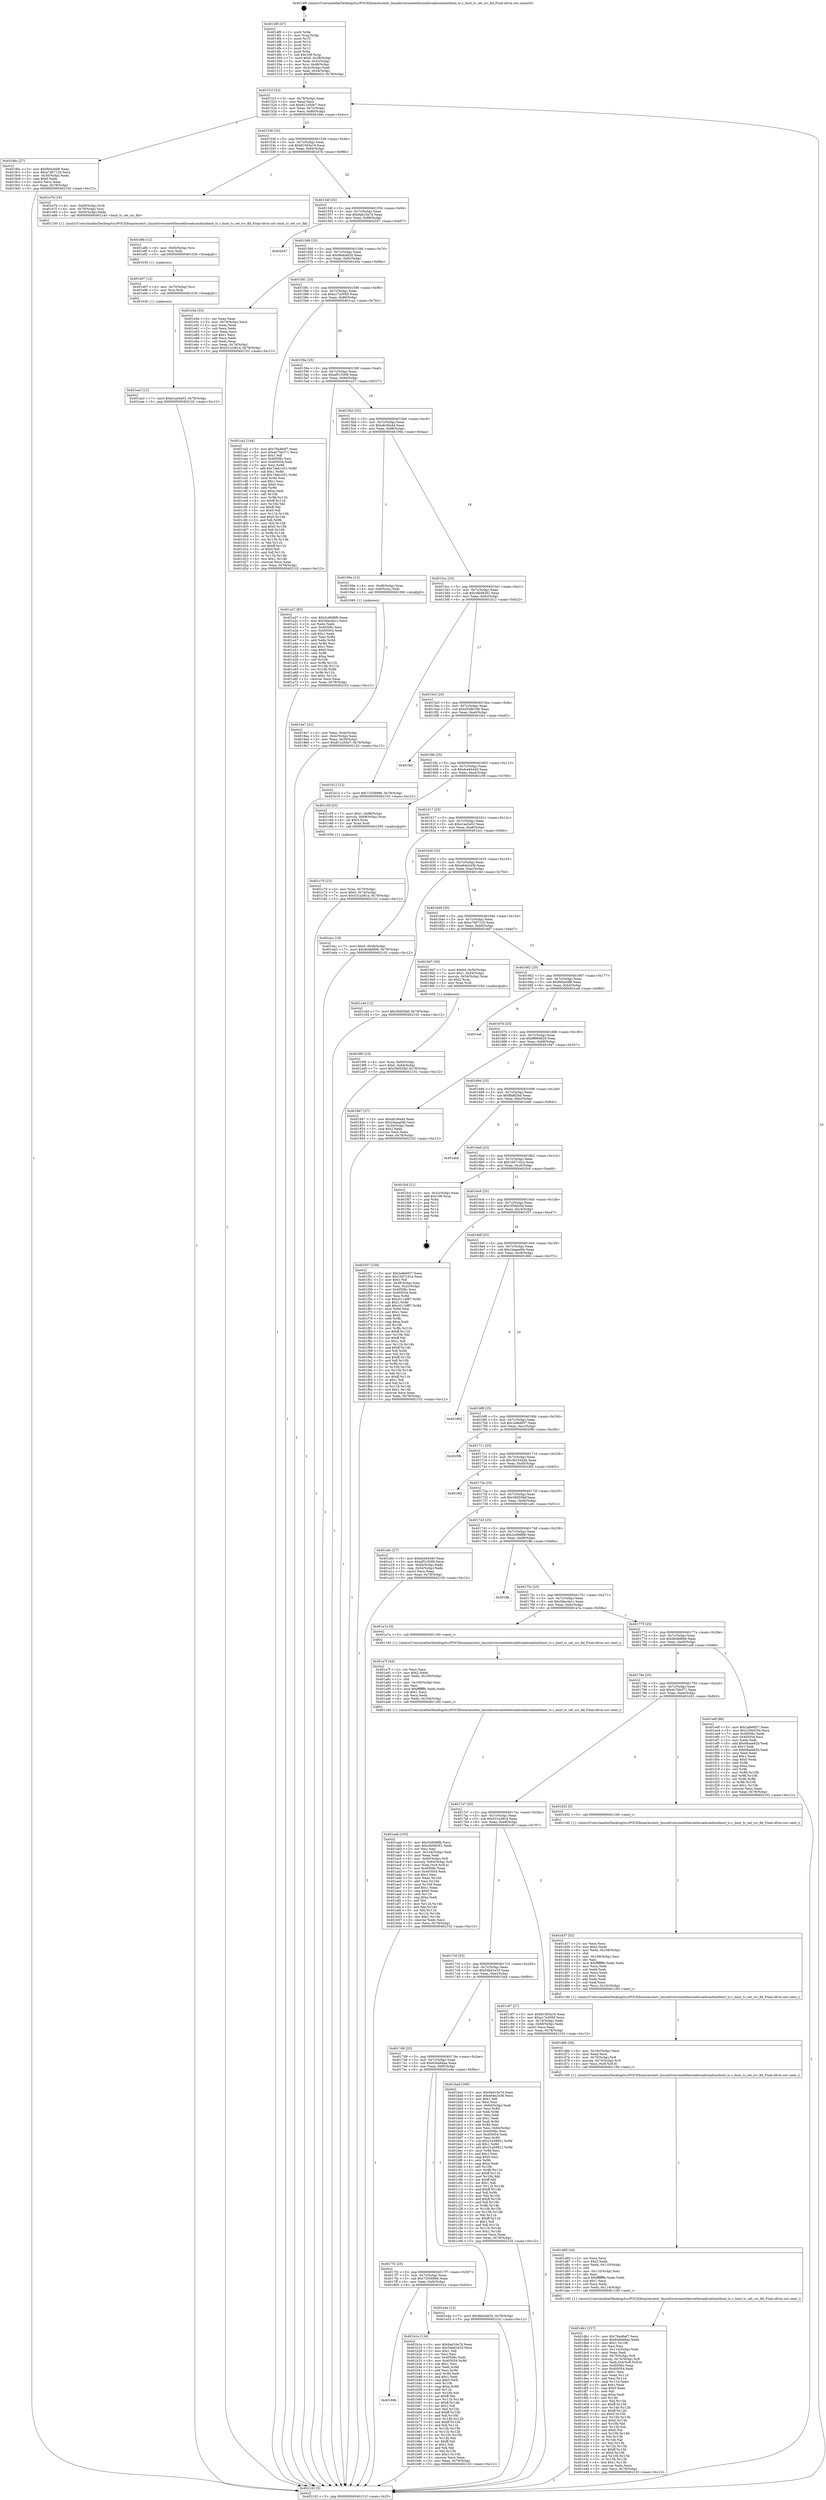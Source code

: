 digraph "0x4014f0" {
  label = "0x4014f0 (/mnt/c/Users/mathe/Desktop/tcc/POCII/binaries/extr_linuxdriversnetethernetbroadcombnxtbnxt_tc.c_bnxt_tc_set_src_fid_Final-ollvm.out::main(0))"
  labelloc = "t"
  node[shape=record]

  Entry [label="",width=0.3,height=0.3,shape=circle,fillcolor=black,style=filled]
  "0x40151f" [label="{
     0x40151f [23]\l
     | [instrs]\l
     &nbsp;&nbsp;0x40151f \<+3\>: mov -0x78(%rbp),%eax\l
     &nbsp;&nbsp;0x401522 \<+2\>: mov %eax,%ecx\l
     &nbsp;&nbsp;0x401524 \<+6\>: sub $0x811e50e7,%ecx\l
     &nbsp;&nbsp;0x40152a \<+3\>: mov %eax,-0x7c(%rbp)\l
     &nbsp;&nbsp;0x40152d \<+3\>: mov %ecx,-0x80(%rbp)\l
     &nbsp;&nbsp;0x401530 \<+6\>: je 00000000004019bc \<main+0x4cc\>\l
  }"]
  "0x4019bc" [label="{
     0x4019bc [27]\l
     | [instrs]\l
     &nbsp;&nbsp;0x4019bc \<+5\>: mov $0xf00a44f8,%eax\l
     &nbsp;&nbsp;0x4019c1 \<+5\>: mov $0xe7d67120,%ecx\l
     &nbsp;&nbsp;0x4019c6 \<+3\>: mov -0x30(%rbp),%edx\l
     &nbsp;&nbsp;0x4019c9 \<+3\>: cmp $0x0,%edx\l
     &nbsp;&nbsp;0x4019cc \<+3\>: cmove %ecx,%eax\l
     &nbsp;&nbsp;0x4019cf \<+3\>: mov %eax,-0x78(%rbp)\l
     &nbsp;&nbsp;0x4019d2 \<+5\>: jmp 0000000000402102 \<main+0xc12\>\l
  }"]
  "0x401536" [label="{
     0x401536 [25]\l
     | [instrs]\l
     &nbsp;&nbsp;0x401536 \<+5\>: jmp 000000000040153b \<main+0x4b\>\l
     &nbsp;&nbsp;0x40153b \<+3\>: mov -0x7c(%rbp),%eax\l
     &nbsp;&nbsp;0x40153e \<+5\>: sub $0x81565a18,%eax\l
     &nbsp;&nbsp;0x401543 \<+6\>: mov %eax,-0x84(%rbp)\l
     &nbsp;&nbsp;0x401549 \<+6\>: je 0000000000401e7b \<main+0x98b\>\l
  }"]
  Exit [label="",width=0.3,height=0.3,shape=circle,fillcolor=black,style=filled,peripheries=2]
  "0x401e7b" [label="{
     0x401e7b [16]\l
     | [instrs]\l
     &nbsp;&nbsp;0x401e7b \<+4\>: mov -0x60(%rbp),%rdi\l
     &nbsp;&nbsp;0x401e7f \<+4\>: mov -0x70(%rbp),%rsi\l
     &nbsp;&nbsp;0x401e83 \<+3\>: mov -0x50(%rbp),%edx\l
     &nbsp;&nbsp;0x401e86 \<+5\>: call 0000000000401240 \<bnxt_tc_set_src_fid\>\l
     | [calls]\l
     &nbsp;&nbsp;0x401240 \{1\} (/mnt/c/Users/mathe/Desktop/tcc/POCII/binaries/extr_linuxdriversnetethernetbroadcombnxtbnxt_tc.c_bnxt_tc_set_src_fid_Final-ollvm.out::bnxt_tc_set_src_fid)\l
  }"]
  "0x40154f" [label="{
     0x40154f [25]\l
     | [instrs]\l
     &nbsp;&nbsp;0x40154f \<+5\>: jmp 0000000000401554 \<main+0x64\>\l
     &nbsp;&nbsp;0x401554 \<+3\>: mov -0x7c(%rbp),%eax\l
     &nbsp;&nbsp;0x401557 \<+5\>: sub $0x9ad10a7d,%eax\l
     &nbsp;&nbsp;0x40155c \<+6\>: mov %eax,-0x88(%rbp)\l
     &nbsp;&nbsp;0x401562 \<+6\>: je 0000000000402047 \<main+0xb57\>\l
  }"]
  "0x401ea3" [label="{
     0x401ea3 [12]\l
     | [instrs]\l
     &nbsp;&nbsp;0x401ea3 \<+7\>: movl $0xe1ae5a53,-0x78(%rbp)\l
     &nbsp;&nbsp;0x401eaa \<+5\>: jmp 0000000000402102 \<main+0xc12\>\l
  }"]
  "0x402047" [label="{
     0x402047\l
  }", style=dashed]
  "0x401568" [label="{
     0x401568 [25]\l
     | [instrs]\l
     &nbsp;&nbsp;0x401568 \<+5\>: jmp 000000000040156d \<main+0x7d\>\l
     &nbsp;&nbsp;0x40156d \<+3\>: mov -0x7c(%rbp),%eax\l
     &nbsp;&nbsp;0x401570 \<+5\>: sub $0x9bdcb620,%eax\l
     &nbsp;&nbsp;0x401575 \<+6\>: mov %eax,-0x8c(%rbp)\l
     &nbsp;&nbsp;0x40157b \<+6\>: je 0000000000401e5a \<main+0x96a\>\l
  }"]
  "0x401e97" [label="{
     0x401e97 [12]\l
     | [instrs]\l
     &nbsp;&nbsp;0x401e97 \<+4\>: mov -0x70(%rbp),%rsi\l
     &nbsp;&nbsp;0x401e9b \<+3\>: mov %rsi,%rdi\l
     &nbsp;&nbsp;0x401e9e \<+5\>: call 0000000000401030 \<free@plt\>\l
     | [calls]\l
     &nbsp;&nbsp;0x401030 \{1\} (unknown)\l
  }"]
  "0x401e5a" [label="{
     0x401e5a [33]\l
     | [instrs]\l
     &nbsp;&nbsp;0x401e5a \<+2\>: xor %eax,%eax\l
     &nbsp;&nbsp;0x401e5c \<+3\>: mov -0x74(%rbp),%ecx\l
     &nbsp;&nbsp;0x401e5f \<+2\>: mov %eax,%edx\l
     &nbsp;&nbsp;0x401e61 \<+2\>: sub %ecx,%edx\l
     &nbsp;&nbsp;0x401e63 \<+2\>: mov %eax,%ecx\l
     &nbsp;&nbsp;0x401e65 \<+3\>: sub $0x1,%ecx\l
     &nbsp;&nbsp;0x401e68 \<+2\>: add %ecx,%edx\l
     &nbsp;&nbsp;0x401e6a \<+2\>: sub %edx,%eax\l
     &nbsp;&nbsp;0x401e6c \<+3\>: mov %eax,-0x74(%rbp)\l
     &nbsp;&nbsp;0x401e6f \<+7\>: movl $0x531a381d,-0x78(%rbp)\l
     &nbsp;&nbsp;0x401e76 \<+5\>: jmp 0000000000402102 \<main+0xc12\>\l
  }"]
  "0x401581" [label="{
     0x401581 [25]\l
     | [instrs]\l
     &nbsp;&nbsp;0x401581 \<+5\>: jmp 0000000000401586 \<main+0x96\>\l
     &nbsp;&nbsp;0x401586 \<+3\>: mov -0x7c(%rbp),%eax\l
     &nbsp;&nbsp;0x401589 \<+5\>: sub $0xa17a3059,%eax\l
     &nbsp;&nbsp;0x40158e \<+6\>: mov %eax,-0x90(%rbp)\l
     &nbsp;&nbsp;0x401594 \<+6\>: je 0000000000401ca2 \<main+0x7b2\>\l
  }"]
  "0x401e8b" [label="{
     0x401e8b [12]\l
     | [instrs]\l
     &nbsp;&nbsp;0x401e8b \<+4\>: mov -0x60(%rbp),%rsi\l
     &nbsp;&nbsp;0x401e8f \<+3\>: mov %rsi,%rdi\l
     &nbsp;&nbsp;0x401e92 \<+5\>: call 0000000000401030 \<free@plt\>\l
     | [calls]\l
     &nbsp;&nbsp;0x401030 \{1\} (unknown)\l
  }"]
  "0x401ca2" [label="{
     0x401ca2 [144]\l
     | [instrs]\l
     &nbsp;&nbsp;0x401ca2 \<+5\>: mov $0x76a46ef7,%eax\l
     &nbsp;&nbsp;0x401ca7 \<+5\>: mov $0x4c7bb371,%ecx\l
     &nbsp;&nbsp;0x401cac \<+2\>: mov $0x1,%dl\l
     &nbsp;&nbsp;0x401cae \<+7\>: mov 0x40506c,%esi\l
     &nbsp;&nbsp;0x401cb5 \<+7\>: mov 0x405054,%edi\l
     &nbsp;&nbsp;0x401cbc \<+3\>: mov %esi,%r8d\l
     &nbsp;&nbsp;0x401cbf \<+7\>: add $0x7deb1e51,%r8d\l
     &nbsp;&nbsp;0x401cc6 \<+4\>: sub $0x1,%r8d\l
     &nbsp;&nbsp;0x401cca \<+7\>: sub $0x7deb1e51,%r8d\l
     &nbsp;&nbsp;0x401cd1 \<+4\>: imul %r8d,%esi\l
     &nbsp;&nbsp;0x401cd5 \<+3\>: and $0x1,%esi\l
     &nbsp;&nbsp;0x401cd8 \<+3\>: cmp $0x0,%esi\l
     &nbsp;&nbsp;0x401cdb \<+4\>: sete %r9b\l
     &nbsp;&nbsp;0x401cdf \<+3\>: cmp $0xa,%edi\l
     &nbsp;&nbsp;0x401ce2 \<+4\>: setl %r10b\l
     &nbsp;&nbsp;0x401ce6 \<+3\>: mov %r9b,%r11b\l
     &nbsp;&nbsp;0x401ce9 \<+4\>: xor $0xff,%r11b\l
     &nbsp;&nbsp;0x401ced \<+3\>: mov %r10b,%bl\l
     &nbsp;&nbsp;0x401cf0 \<+3\>: xor $0xff,%bl\l
     &nbsp;&nbsp;0x401cf3 \<+3\>: xor $0x0,%dl\l
     &nbsp;&nbsp;0x401cf6 \<+3\>: mov %r11b,%r14b\l
     &nbsp;&nbsp;0x401cf9 \<+4\>: and $0x0,%r14b\l
     &nbsp;&nbsp;0x401cfd \<+3\>: and %dl,%r9b\l
     &nbsp;&nbsp;0x401d00 \<+3\>: mov %bl,%r15b\l
     &nbsp;&nbsp;0x401d03 \<+4\>: and $0x0,%r15b\l
     &nbsp;&nbsp;0x401d07 \<+3\>: and %dl,%r10b\l
     &nbsp;&nbsp;0x401d0a \<+3\>: or %r9b,%r14b\l
     &nbsp;&nbsp;0x401d0d \<+3\>: or %r10b,%r15b\l
     &nbsp;&nbsp;0x401d10 \<+3\>: xor %r15b,%r14b\l
     &nbsp;&nbsp;0x401d13 \<+3\>: or %bl,%r11b\l
     &nbsp;&nbsp;0x401d16 \<+4\>: xor $0xff,%r11b\l
     &nbsp;&nbsp;0x401d1a \<+3\>: or $0x0,%dl\l
     &nbsp;&nbsp;0x401d1d \<+3\>: and %dl,%r11b\l
     &nbsp;&nbsp;0x401d20 \<+3\>: or %r11b,%r14b\l
     &nbsp;&nbsp;0x401d23 \<+4\>: test $0x1,%r14b\l
     &nbsp;&nbsp;0x401d27 \<+3\>: cmovne %ecx,%eax\l
     &nbsp;&nbsp;0x401d2a \<+3\>: mov %eax,-0x78(%rbp)\l
     &nbsp;&nbsp;0x401d2d \<+5\>: jmp 0000000000402102 \<main+0xc12\>\l
  }"]
  "0x40159a" [label="{
     0x40159a [25]\l
     | [instrs]\l
     &nbsp;&nbsp;0x40159a \<+5\>: jmp 000000000040159f \<main+0xaf\>\l
     &nbsp;&nbsp;0x40159f \<+3\>: mov -0x7c(%rbp),%eax\l
     &nbsp;&nbsp;0x4015a2 \<+5\>: sub $0xaf515009,%eax\l
     &nbsp;&nbsp;0x4015a7 \<+6\>: mov %eax,-0x94(%rbp)\l
     &nbsp;&nbsp;0x4015ad \<+6\>: je 0000000000401a27 \<main+0x537\>\l
  }"]
  "0x401db1" [label="{
     0x401db1 [157]\l
     | [instrs]\l
     &nbsp;&nbsp;0x401db1 \<+5\>: mov $0x76a46ef7,%ecx\l
     &nbsp;&nbsp;0x401db6 \<+5\>: mov $0x63ebb6aa,%edx\l
     &nbsp;&nbsp;0x401dbb \<+3\>: mov $0x1,%r10b\l
     &nbsp;&nbsp;0x401dbe \<+2\>: xor %esi,%esi\l
     &nbsp;&nbsp;0x401dc0 \<+6\>: mov -0x114(%rbp),%edi\l
     &nbsp;&nbsp;0x401dc6 \<+3\>: imul %eax,%edi\l
     &nbsp;&nbsp;0x401dc9 \<+4\>: mov -0x70(%rbp),%r8\l
     &nbsp;&nbsp;0x401dcd \<+4\>: movslq -0x74(%rbp),%r9\l
     &nbsp;&nbsp;0x401dd1 \<+5\>: mov %edi,0x4(%r8,%r9,8)\l
     &nbsp;&nbsp;0x401dd6 \<+7\>: mov 0x40506c,%eax\l
     &nbsp;&nbsp;0x401ddd \<+7\>: mov 0x405054,%edi\l
     &nbsp;&nbsp;0x401de4 \<+3\>: sub $0x1,%esi\l
     &nbsp;&nbsp;0x401de7 \<+3\>: mov %eax,%r11d\l
     &nbsp;&nbsp;0x401dea \<+3\>: add %esi,%r11d\l
     &nbsp;&nbsp;0x401ded \<+4\>: imul %r11d,%eax\l
     &nbsp;&nbsp;0x401df1 \<+3\>: and $0x1,%eax\l
     &nbsp;&nbsp;0x401df4 \<+3\>: cmp $0x0,%eax\l
     &nbsp;&nbsp;0x401df7 \<+3\>: sete %bl\l
     &nbsp;&nbsp;0x401dfa \<+3\>: cmp $0xa,%edi\l
     &nbsp;&nbsp;0x401dfd \<+4\>: setl %r14b\l
     &nbsp;&nbsp;0x401e01 \<+3\>: mov %bl,%r15b\l
     &nbsp;&nbsp;0x401e04 \<+4\>: xor $0xff,%r15b\l
     &nbsp;&nbsp;0x401e08 \<+3\>: mov %r14b,%r12b\l
     &nbsp;&nbsp;0x401e0b \<+4\>: xor $0xff,%r12b\l
     &nbsp;&nbsp;0x401e0f \<+4\>: xor $0x0,%r10b\l
     &nbsp;&nbsp;0x401e13 \<+3\>: mov %r15b,%r13b\l
     &nbsp;&nbsp;0x401e16 \<+4\>: and $0x0,%r13b\l
     &nbsp;&nbsp;0x401e1a \<+3\>: and %r10b,%bl\l
     &nbsp;&nbsp;0x401e1d \<+3\>: mov %r12b,%al\l
     &nbsp;&nbsp;0x401e20 \<+2\>: and $0x0,%al\l
     &nbsp;&nbsp;0x401e22 \<+3\>: and %r10b,%r14b\l
     &nbsp;&nbsp;0x401e25 \<+3\>: or %bl,%r13b\l
     &nbsp;&nbsp;0x401e28 \<+3\>: or %r14b,%al\l
     &nbsp;&nbsp;0x401e2b \<+3\>: xor %al,%r13b\l
     &nbsp;&nbsp;0x401e2e \<+3\>: or %r12b,%r15b\l
     &nbsp;&nbsp;0x401e31 \<+4\>: xor $0xff,%r15b\l
     &nbsp;&nbsp;0x401e35 \<+4\>: or $0x0,%r10b\l
     &nbsp;&nbsp;0x401e39 \<+3\>: and %r10b,%r15b\l
     &nbsp;&nbsp;0x401e3c \<+3\>: or %r15b,%r13b\l
     &nbsp;&nbsp;0x401e3f \<+4\>: test $0x1,%r13b\l
     &nbsp;&nbsp;0x401e43 \<+3\>: cmovne %edx,%ecx\l
     &nbsp;&nbsp;0x401e46 \<+3\>: mov %ecx,-0x78(%rbp)\l
     &nbsp;&nbsp;0x401e49 \<+5\>: jmp 0000000000402102 \<main+0xc12\>\l
  }"]
  "0x401a27" [label="{
     0x401a27 [83]\l
     | [instrs]\l
     &nbsp;&nbsp;0x401a27 \<+5\>: mov $0x3cd9d8fb,%eax\l
     &nbsp;&nbsp;0x401a2c \<+5\>: mov $0x3dac4a1c,%ecx\l
     &nbsp;&nbsp;0x401a31 \<+2\>: xor %edx,%edx\l
     &nbsp;&nbsp;0x401a33 \<+7\>: mov 0x40506c,%esi\l
     &nbsp;&nbsp;0x401a3a \<+7\>: mov 0x405054,%edi\l
     &nbsp;&nbsp;0x401a41 \<+3\>: sub $0x1,%edx\l
     &nbsp;&nbsp;0x401a44 \<+3\>: mov %esi,%r8d\l
     &nbsp;&nbsp;0x401a47 \<+3\>: add %edx,%r8d\l
     &nbsp;&nbsp;0x401a4a \<+4\>: imul %r8d,%esi\l
     &nbsp;&nbsp;0x401a4e \<+3\>: and $0x1,%esi\l
     &nbsp;&nbsp;0x401a51 \<+3\>: cmp $0x0,%esi\l
     &nbsp;&nbsp;0x401a54 \<+4\>: sete %r9b\l
     &nbsp;&nbsp;0x401a58 \<+3\>: cmp $0xa,%edi\l
     &nbsp;&nbsp;0x401a5b \<+4\>: setl %r10b\l
     &nbsp;&nbsp;0x401a5f \<+3\>: mov %r9b,%r11b\l
     &nbsp;&nbsp;0x401a62 \<+3\>: and %r10b,%r11b\l
     &nbsp;&nbsp;0x401a65 \<+3\>: xor %r10b,%r9b\l
     &nbsp;&nbsp;0x401a68 \<+3\>: or %r9b,%r11b\l
     &nbsp;&nbsp;0x401a6b \<+4\>: test $0x1,%r11b\l
     &nbsp;&nbsp;0x401a6f \<+3\>: cmovne %ecx,%eax\l
     &nbsp;&nbsp;0x401a72 \<+3\>: mov %eax,-0x78(%rbp)\l
     &nbsp;&nbsp;0x401a75 \<+5\>: jmp 0000000000402102 \<main+0xc12\>\l
  }"]
  "0x4015b3" [label="{
     0x4015b3 [25]\l
     | [instrs]\l
     &nbsp;&nbsp;0x4015b3 \<+5\>: jmp 00000000004015b8 \<main+0xc8\>\l
     &nbsp;&nbsp;0x4015b8 \<+3\>: mov -0x7c(%rbp),%eax\l
     &nbsp;&nbsp;0x4015bb \<+5\>: sub $0xafc36a4d,%eax\l
     &nbsp;&nbsp;0x4015c0 \<+6\>: mov %eax,-0x98(%rbp)\l
     &nbsp;&nbsp;0x4015c6 \<+6\>: je 000000000040199a \<main+0x4aa\>\l
  }"]
  "0x401d85" [label="{
     0x401d85 [44]\l
     | [instrs]\l
     &nbsp;&nbsp;0x401d85 \<+2\>: xor %ecx,%ecx\l
     &nbsp;&nbsp;0x401d87 \<+5\>: mov $0x2,%edx\l
     &nbsp;&nbsp;0x401d8c \<+6\>: mov %edx,-0x110(%rbp)\l
     &nbsp;&nbsp;0x401d92 \<+1\>: cltd\l
     &nbsp;&nbsp;0x401d93 \<+6\>: mov -0x110(%rbp),%esi\l
     &nbsp;&nbsp;0x401d99 \<+2\>: idiv %esi\l
     &nbsp;&nbsp;0x401d9b \<+6\>: imul $0xfffffffe,%edx,%edx\l
     &nbsp;&nbsp;0x401da1 \<+3\>: sub $0x1,%ecx\l
     &nbsp;&nbsp;0x401da4 \<+2\>: sub %ecx,%edx\l
     &nbsp;&nbsp;0x401da6 \<+6\>: mov %edx,-0x114(%rbp)\l
     &nbsp;&nbsp;0x401dac \<+5\>: call 0000000000401160 \<next_i\>\l
     | [calls]\l
     &nbsp;&nbsp;0x401160 \{1\} (/mnt/c/Users/mathe/Desktop/tcc/POCII/binaries/extr_linuxdriversnetethernetbroadcombnxtbnxt_tc.c_bnxt_tc_set_src_fid_Final-ollvm.out::next_i)\l
  }"]
  "0x40199a" [label="{
     0x40199a [13]\l
     | [instrs]\l
     &nbsp;&nbsp;0x40199a \<+4\>: mov -0x48(%rbp),%rax\l
     &nbsp;&nbsp;0x40199e \<+4\>: mov 0x8(%rax),%rdi\l
     &nbsp;&nbsp;0x4019a2 \<+5\>: call 0000000000401060 \<atoi@plt\>\l
     | [calls]\l
     &nbsp;&nbsp;0x401060 \{1\} (unknown)\l
  }"]
  "0x4015cc" [label="{
     0x4015cc [25]\l
     | [instrs]\l
     &nbsp;&nbsp;0x4015cc \<+5\>: jmp 00000000004015d1 \<main+0xe1\>\l
     &nbsp;&nbsp;0x4015d1 \<+3\>: mov -0x7c(%rbp),%eax\l
     &nbsp;&nbsp;0x4015d4 \<+5\>: sub $0xc8d48261,%eax\l
     &nbsp;&nbsp;0x4015d9 \<+6\>: mov %eax,-0x9c(%rbp)\l
     &nbsp;&nbsp;0x4015df \<+6\>: je 0000000000401b12 \<main+0x622\>\l
  }"]
  "0x401d6b" [label="{
     0x401d6b [26]\l
     | [instrs]\l
     &nbsp;&nbsp;0x401d6b \<+6\>: mov -0x10c(%rbp),%ecx\l
     &nbsp;&nbsp;0x401d71 \<+3\>: imul %eax,%ecx\l
     &nbsp;&nbsp;0x401d74 \<+4\>: mov -0x70(%rbp),%r8\l
     &nbsp;&nbsp;0x401d78 \<+4\>: movslq -0x74(%rbp),%r9\l
     &nbsp;&nbsp;0x401d7c \<+4\>: mov %ecx,(%r8,%r9,8)\l
     &nbsp;&nbsp;0x401d80 \<+5\>: call 0000000000401160 \<next_i\>\l
     | [calls]\l
     &nbsp;&nbsp;0x401160 \{1\} (/mnt/c/Users/mathe/Desktop/tcc/POCII/binaries/extr_linuxdriversnetethernetbroadcombnxtbnxt_tc.c_bnxt_tc_set_src_fid_Final-ollvm.out::next_i)\l
  }"]
  "0x401b12" [label="{
     0x401b12 [12]\l
     | [instrs]\l
     &nbsp;&nbsp;0x401b12 \<+7\>: movl $0x73356986,-0x78(%rbp)\l
     &nbsp;&nbsp;0x401b19 \<+5\>: jmp 0000000000402102 \<main+0xc12\>\l
  }"]
  "0x4015e5" [label="{
     0x4015e5 [25]\l
     | [instrs]\l
     &nbsp;&nbsp;0x4015e5 \<+5\>: jmp 00000000004015ea \<main+0xfa\>\l
     &nbsp;&nbsp;0x4015ea \<+3\>: mov -0x7c(%rbp),%eax\l
     &nbsp;&nbsp;0x4015ed \<+5\>: sub $0xd528619b,%eax\l
     &nbsp;&nbsp;0x4015f2 \<+6\>: mov %eax,-0xa0(%rbp)\l
     &nbsp;&nbsp;0x4015f8 \<+6\>: je 0000000000401fe2 \<main+0xaf2\>\l
  }"]
  "0x401d37" [label="{
     0x401d37 [52]\l
     | [instrs]\l
     &nbsp;&nbsp;0x401d37 \<+2\>: xor %ecx,%ecx\l
     &nbsp;&nbsp;0x401d39 \<+5\>: mov $0x2,%edx\l
     &nbsp;&nbsp;0x401d3e \<+6\>: mov %edx,-0x108(%rbp)\l
     &nbsp;&nbsp;0x401d44 \<+1\>: cltd\l
     &nbsp;&nbsp;0x401d45 \<+6\>: mov -0x108(%rbp),%esi\l
     &nbsp;&nbsp;0x401d4b \<+2\>: idiv %esi\l
     &nbsp;&nbsp;0x401d4d \<+6\>: imul $0xfffffffe,%edx,%edx\l
     &nbsp;&nbsp;0x401d53 \<+2\>: mov %ecx,%edi\l
     &nbsp;&nbsp;0x401d55 \<+2\>: sub %edx,%edi\l
     &nbsp;&nbsp;0x401d57 \<+2\>: mov %ecx,%edx\l
     &nbsp;&nbsp;0x401d59 \<+3\>: sub $0x1,%edx\l
     &nbsp;&nbsp;0x401d5c \<+2\>: add %edx,%edi\l
     &nbsp;&nbsp;0x401d5e \<+2\>: sub %edi,%ecx\l
     &nbsp;&nbsp;0x401d60 \<+6\>: mov %ecx,-0x10c(%rbp)\l
     &nbsp;&nbsp;0x401d66 \<+5\>: call 0000000000401160 \<next_i\>\l
     | [calls]\l
     &nbsp;&nbsp;0x401160 \{1\} (/mnt/c/Users/mathe/Desktop/tcc/POCII/binaries/extr_linuxdriversnetethernetbroadcombnxtbnxt_tc.c_bnxt_tc_set_src_fid_Final-ollvm.out::next_i)\l
  }"]
  "0x401fe2" [label="{
     0x401fe2\l
  }", style=dashed]
  "0x4015fe" [label="{
     0x4015fe [25]\l
     | [instrs]\l
     &nbsp;&nbsp;0x4015fe \<+5\>: jmp 0000000000401603 \<main+0x113\>\l
     &nbsp;&nbsp;0x401603 \<+3\>: mov -0x7c(%rbp),%eax\l
     &nbsp;&nbsp;0x401606 \<+5\>: sub $0xdce64440,%eax\l
     &nbsp;&nbsp;0x40160b \<+6\>: mov %eax,-0xa4(%rbp)\l
     &nbsp;&nbsp;0x401611 \<+6\>: je 0000000000401c59 \<main+0x769\>\l
  }"]
  "0x401c70" [label="{
     0x401c70 [23]\l
     | [instrs]\l
     &nbsp;&nbsp;0x401c70 \<+4\>: mov %rax,-0x70(%rbp)\l
     &nbsp;&nbsp;0x401c74 \<+7\>: movl $0x0,-0x74(%rbp)\l
     &nbsp;&nbsp;0x401c7b \<+7\>: movl $0x531a381d,-0x78(%rbp)\l
     &nbsp;&nbsp;0x401c82 \<+5\>: jmp 0000000000402102 \<main+0xc12\>\l
  }"]
  "0x401c59" [label="{
     0x401c59 [23]\l
     | [instrs]\l
     &nbsp;&nbsp;0x401c59 \<+7\>: movl $0x1,-0x68(%rbp)\l
     &nbsp;&nbsp;0x401c60 \<+4\>: movslq -0x68(%rbp),%rax\l
     &nbsp;&nbsp;0x401c64 \<+4\>: shl $0x3,%rax\l
     &nbsp;&nbsp;0x401c68 \<+3\>: mov %rax,%rdi\l
     &nbsp;&nbsp;0x401c6b \<+5\>: call 0000000000401050 \<malloc@plt\>\l
     | [calls]\l
     &nbsp;&nbsp;0x401050 \{1\} (unknown)\l
  }"]
  "0x401617" [label="{
     0x401617 [25]\l
     | [instrs]\l
     &nbsp;&nbsp;0x401617 \<+5\>: jmp 000000000040161c \<main+0x12c\>\l
     &nbsp;&nbsp;0x40161c \<+3\>: mov -0x7c(%rbp),%eax\l
     &nbsp;&nbsp;0x40161f \<+5\>: sub $0xe1ae5a53,%eax\l
     &nbsp;&nbsp;0x401624 \<+6\>: mov %eax,-0xa8(%rbp)\l
     &nbsp;&nbsp;0x40162a \<+6\>: je 0000000000401ecc \<main+0x9dc\>\l
  }"]
  "0x40180b" [label="{
     0x40180b\l
  }", style=dashed]
  "0x401ecc" [label="{
     0x401ecc [19]\l
     | [instrs]\l
     &nbsp;&nbsp;0x401ecc \<+7\>: movl $0x0,-0x38(%rbp)\l
     &nbsp;&nbsp;0x401ed3 \<+7\>: movl $0x4b4b6f49,-0x78(%rbp)\l
     &nbsp;&nbsp;0x401eda \<+5\>: jmp 0000000000402102 \<main+0xc12\>\l
  }"]
  "0x401630" [label="{
     0x401630 [25]\l
     | [instrs]\l
     &nbsp;&nbsp;0x401630 \<+5\>: jmp 0000000000401635 \<main+0x145\>\l
     &nbsp;&nbsp;0x401635 \<+3\>: mov -0x7c(%rbp),%eax\l
     &nbsp;&nbsp;0x401638 \<+5\>: sub $0xe64e2436,%eax\l
     &nbsp;&nbsp;0x40163d \<+6\>: mov %eax,-0xac(%rbp)\l
     &nbsp;&nbsp;0x401643 \<+6\>: je 0000000000401c4d \<main+0x75d\>\l
  }"]
  "0x401b1e" [label="{
     0x401b1e [134]\l
     | [instrs]\l
     &nbsp;&nbsp;0x401b1e \<+5\>: mov $0x9ad10a7d,%eax\l
     &nbsp;&nbsp;0x401b23 \<+5\>: mov $0x54bd1e33,%ecx\l
     &nbsp;&nbsp;0x401b28 \<+2\>: mov $0x1,%dl\l
     &nbsp;&nbsp;0x401b2a \<+2\>: xor %esi,%esi\l
     &nbsp;&nbsp;0x401b2c \<+7\>: mov 0x40506c,%edi\l
     &nbsp;&nbsp;0x401b33 \<+8\>: mov 0x405054,%r8d\l
     &nbsp;&nbsp;0x401b3b \<+3\>: sub $0x1,%esi\l
     &nbsp;&nbsp;0x401b3e \<+3\>: mov %edi,%r9d\l
     &nbsp;&nbsp;0x401b41 \<+3\>: add %esi,%r9d\l
     &nbsp;&nbsp;0x401b44 \<+4\>: imul %r9d,%edi\l
     &nbsp;&nbsp;0x401b48 \<+3\>: and $0x1,%edi\l
     &nbsp;&nbsp;0x401b4b \<+3\>: cmp $0x0,%edi\l
     &nbsp;&nbsp;0x401b4e \<+4\>: sete %r10b\l
     &nbsp;&nbsp;0x401b52 \<+4\>: cmp $0xa,%r8d\l
     &nbsp;&nbsp;0x401b56 \<+4\>: setl %r11b\l
     &nbsp;&nbsp;0x401b5a \<+3\>: mov %r10b,%bl\l
     &nbsp;&nbsp;0x401b5d \<+3\>: xor $0xff,%bl\l
     &nbsp;&nbsp;0x401b60 \<+3\>: mov %r11b,%r14b\l
     &nbsp;&nbsp;0x401b63 \<+4\>: xor $0xff,%r14b\l
     &nbsp;&nbsp;0x401b67 \<+3\>: xor $0x1,%dl\l
     &nbsp;&nbsp;0x401b6a \<+3\>: mov %bl,%r15b\l
     &nbsp;&nbsp;0x401b6d \<+4\>: and $0xff,%r15b\l
     &nbsp;&nbsp;0x401b71 \<+3\>: and %dl,%r10b\l
     &nbsp;&nbsp;0x401b74 \<+3\>: mov %r14b,%r12b\l
     &nbsp;&nbsp;0x401b77 \<+4\>: and $0xff,%r12b\l
     &nbsp;&nbsp;0x401b7b \<+3\>: and %dl,%r11b\l
     &nbsp;&nbsp;0x401b7e \<+3\>: or %r10b,%r15b\l
     &nbsp;&nbsp;0x401b81 \<+3\>: or %r11b,%r12b\l
     &nbsp;&nbsp;0x401b84 \<+3\>: xor %r12b,%r15b\l
     &nbsp;&nbsp;0x401b87 \<+3\>: or %r14b,%bl\l
     &nbsp;&nbsp;0x401b8a \<+3\>: xor $0xff,%bl\l
     &nbsp;&nbsp;0x401b8d \<+3\>: or $0x1,%dl\l
     &nbsp;&nbsp;0x401b90 \<+2\>: and %dl,%bl\l
     &nbsp;&nbsp;0x401b92 \<+3\>: or %bl,%r15b\l
     &nbsp;&nbsp;0x401b95 \<+4\>: test $0x1,%r15b\l
     &nbsp;&nbsp;0x401b99 \<+3\>: cmovne %ecx,%eax\l
     &nbsp;&nbsp;0x401b9c \<+3\>: mov %eax,-0x78(%rbp)\l
     &nbsp;&nbsp;0x401b9f \<+5\>: jmp 0000000000402102 \<main+0xc12\>\l
  }"]
  "0x401c4d" [label="{
     0x401c4d [12]\l
     | [instrs]\l
     &nbsp;&nbsp;0x401c4d \<+7\>: movl $0x39d55faf,-0x78(%rbp)\l
     &nbsp;&nbsp;0x401c54 \<+5\>: jmp 0000000000402102 \<main+0xc12\>\l
  }"]
  "0x401649" [label="{
     0x401649 [25]\l
     | [instrs]\l
     &nbsp;&nbsp;0x401649 \<+5\>: jmp 000000000040164e \<main+0x15e\>\l
     &nbsp;&nbsp;0x40164e \<+3\>: mov -0x7c(%rbp),%eax\l
     &nbsp;&nbsp;0x401651 \<+5\>: sub $0xe7d67120,%eax\l
     &nbsp;&nbsp;0x401656 \<+6\>: mov %eax,-0xb0(%rbp)\l
     &nbsp;&nbsp;0x40165c \<+6\>: je 00000000004019d7 \<main+0x4e7\>\l
  }"]
  "0x4017f2" [label="{
     0x4017f2 [25]\l
     | [instrs]\l
     &nbsp;&nbsp;0x4017f2 \<+5\>: jmp 00000000004017f7 \<main+0x307\>\l
     &nbsp;&nbsp;0x4017f7 \<+3\>: mov -0x7c(%rbp),%eax\l
     &nbsp;&nbsp;0x4017fa \<+5\>: sub $0x73356986,%eax\l
     &nbsp;&nbsp;0x4017ff \<+6\>: mov %eax,-0xf4(%rbp)\l
     &nbsp;&nbsp;0x401805 \<+6\>: je 0000000000401b1e \<main+0x62e\>\l
  }"]
  "0x4019d7" [label="{
     0x4019d7 [30]\l
     | [instrs]\l
     &nbsp;&nbsp;0x4019d7 \<+7\>: movl $0x64,-0x50(%rbp)\l
     &nbsp;&nbsp;0x4019de \<+7\>: movl $0x1,-0x54(%rbp)\l
     &nbsp;&nbsp;0x4019e5 \<+4\>: movslq -0x54(%rbp),%rax\l
     &nbsp;&nbsp;0x4019e9 \<+4\>: shl $0x2,%rax\l
     &nbsp;&nbsp;0x4019ed \<+3\>: mov %rax,%rdi\l
     &nbsp;&nbsp;0x4019f0 \<+5\>: call 0000000000401050 \<malloc@plt\>\l
     | [calls]\l
     &nbsp;&nbsp;0x401050 \{1\} (unknown)\l
  }"]
  "0x401662" [label="{
     0x401662 [25]\l
     | [instrs]\l
     &nbsp;&nbsp;0x401662 \<+5\>: jmp 0000000000401667 \<main+0x177\>\l
     &nbsp;&nbsp;0x401667 \<+3\>: mov -0x7c(%rbp),%eax\l
     &nbsp;&nbsp;0x40166a \<+5\>: sub $0xf00a44f8,%eax\l
     &nbsp;&nbsp;0x40166f \<+6\>: mov %eax,-0xb4(%rbp)\l
     &nbsp;&nbsp;0x401675 \<+6\>: je 0000000000401eaf \<main+0x9bf\>\l
  }"]
  "0x401e4e" [label="{
     0x401e4e [12]\l
     | [instrs]\l
     &nbsp;&nbsp;0x401e4e \<+7\>: movl $0x9bdcb620,-0x78(%rbp)\l
     &nbsp;&nbsp;0x401e55 \<+5\>: jmp 0000000000402102 \<main+0xc12\>\l
  }"]
  "0x401eaf" [label="{
     0x401eaf\l
  }", style=dashed]
  "0x40167b" [label="{
     0x40167b [25]\l
     | [instrs]\l
     &nbsp;&nbsp;0x40167b \<+5\>: jmp 0000000000401680 \<main+0x190\>\l
     &nbsp;&nbsp;0x401680 \<+3\>: mov -0x7c(%rbp),%eax\l
     &nbsp;&nbsp;0x401683 \<+5\>: sub $0xf8684620,%eax\l
     &nbsp;&nbsp;0x401688 \<+6\>: mov %eax,-0xb8(%rbp)\l
     &nbsp;&nbsp;0x40168e \<+6\>: je 0000000000401847 \<main+0x357\>\l
  }"]
  "0x4017d9" [label="{
     0x4017d9 [25]\l
     | [instrs]\l
     &nbsp;&nbsp;0x4017d9 \<+5\>: jmp 00000000004017de \<main+0x2ee\>\l
     &nbsp;&nbsp;0x4017de \<+3\>: mov -0x7c(%rbp),%eax\l
     &nbsp;&nbsp;0x4017e1 \<+5\>: sub $0x63ebb6aa,%eax\l
     &nbsp;&nbsp;0x4017e6 \<+6\>: mov %eax,-0xf0(%rbp)\l
     &nbsp;&nbsp;0x4017ec \<+6\>: je 0000000000401e4e \<main+0x95e\>\l
  }"]
  "0x401847" [label="{
     0x401847 [27]\l
     | [instrs]\l
     &nbsp;&nbsp;0x401847 \<+5\>: mov $0xafc36a4d,%eax\l
     &nbsp;&nbsp;0x40184c \<+5\>: mov $0x24aaad4b,%ecx\l
     &nbsp;&nbsp;0x401851 \<+3\>: mov -0x34(%rbp),%edx\l
     &nbsp;&nbsp;0x401854 \<+3\>: cmp $0x2,%edx\l
     &nbsp;&nbsp;0x401857 \<+3\>: cmovne %ecx,%eax\l
     &nbsp;&nbsp;0x40185a \<+3\>: mov %eax,-0x78(%rbp)\l
     &nbsp;&nbsp;0x40185d \<+5\>: jmp 0000000000402102 \<main+0xc12\>\l
  }"]
  "0x401694" [label="{
     0x401694 [25]\l
     | [instrs]\l
     &nbsp;&nbsp;0x401694 \<+5\>: jmp 0000000000401699 \<main+0x1a9\>\l
     &nbsp;&nbsp;0x401699 \<+3\>: mov -0x7c(%rbp),%eax\l
     &nbsp;&nbsp;0x40169c \<+5\>: sub $0xffa8f26d,%eax\l
     &nbsp;&nbsp;0x4016a1 \<+6\>: mov %eax,-0xbc(%rbp)\l
     &nbsp;&nbsp;0x4016a7 \<+6\>: je 0000000000401ebb \<main+0x9cb\>\l
  }"]
  "0x402102" [label="{
     0x402102 [5]\l
     | [instrs]\l
     &nbsp;&nbsp;0x402102 \<+5\>: jmp 000000000040151f \<main+0x2f\>\l
  }"]
  "0x4014f0" [label="{
     0x4014f0 [47]\l
     | [instrs]\l
     &nbsp;&nbsp;0x4014f0 \<+1\>: push %rbp\l
     &nbsp;&nbsp;0x4014f1 \<+3\>: mov %rsp,%rbp\l
     &nbsp;&nbsp;0x4014f4 \<+2\>: push %r15\l
     &nbsp;&nbsp;0x4014f6 \<+2\>: push %r14\l
     &nbsp;&nbsp;0x4014f8 \<+2\>: push %r13\l
     &nbsp;&nbsp;0x4014fa \<+2\>: push %r12\l
     &nbsp;&nbsp;0x4014fc \<+1\>: push %rbx\l
     &nbsp;&nbsp;0x4014fd \<+7\>: sub $0x108,%rsp\l
     &nbsp;&nbsp;0x401504 \<+7\>: movl $0x0,-0x38(%rbp)\l
     &nbsp;&nbsp;0x40150b \<+3\>: mov %edi,-0x3c(%rbp)\l
     &nbsp;&nbsp;0x40150e \<+4\>: mov %rsi,-0x48(%rbp)\l
     &nbsp;&nbsp;0x401512 \<+3\>: mov -0x3c(%rbp),%edi\l
     &nbsp;&nbsp;0x401515 \<+3\>: mov %edi,-0x34(%rbp)\l
     &nbsp;&nbsp;0x401518 \<+7\>: movl $0xf8684620,-0x78(%rbp)\l
  }"]
  "0x4019a7" [label="{
     0x4019a7 [21]\l
     | [instrs]\l
     &nbsp;&nbsp;0x4019a7 \<+3\>: mov %eax,-0x4c(%rbp)\l
     &nbsp;&nbsp;0x4019aa \<+3\>: mov -0x4c(%rbp),%eax\l
     &nbsp;&nbsp;0x4019ad \<+3\>: mov %eax,-0x30(%rbp)\l
     &nbsp;&nbsp;0x4019b0 \<+7\>: movl $0x811e50e7,-0x78(%rbp)\l
     &nbsp;&nbsp;0x4019b7 \<+5\>: jmp 0000000000402102 \<main+0xc12\>\l
  }"]
  "0x4019f5" [label="{
     0x4019f5 [23]\l
     | [instrs]\l
     &nbsp;&nbsp;0x4019f5 \<+4\>: mov %rax,-0x60(%rbp)\l
     &nbsp;&nbsp;0x4019f9 \<+7\>: movl $0x0,-0x64(%rbp)\l
     &nbsp;&nbsp;0x401a00 \<+7\>: movl $0x39d55faf,-0x78(%rbp)\l
     &nbsp;&nbsp;0x401a07 \<+5\>: jmp 0000000000402102 \<main+0xc12\>\l
  }"]
  "0x401ba4" [label="{
     0x401ba4 [169]\l
     | [instrs]\l
     &nbsp;&nbsp;0x401ba4 \<+5\>: mov $0x9ad10a7d,%eax\l
     &nbsp;&nbsp;0x401ba9 \<+5\>: mov $0xe64e2436,%ecx\l
     &nbsp;&nbsp;0x401bae \<+2\>: mov $0x1,%dl\l
     &nbsp;&nbsp;0x401bb0 \<+2\>: xor %esi,%esi\l
     &nbsp;&nbsp;0x401bb2 \<+3\>: mov -0x64(%rbp),%edi\l
     &nbsp;&nbsp;0x401bb5 \<+3\>: mov %esi,%r8d\l
     &nbsp;&nbsp;0x401bb8 \<+3\>: sub %edi,%r8d\l
     &nbsp;&nbsp;0x401bbb \<+2\>: mov %esi,%edi\l
     &nbsp;&nbsp;0x401bbd \<+3\>: sub $0x1,%edi\l
     &nbsp;&nbsp;0x401bc0 \<+3\>: add %edi,%r8d\l
     &nbsp;&nbsp;0x401bc3 \<+3\>: sub %r8d,%esi\l
     &nbsp;&nbsp;0x401bc6 \<+3\>: mov %esi,-0x64(%rbp)\l
     &nbsp;&nbsp;0x401bc9 \<+7\>: mov 0x40506c,%esi\l
     &nbsp;&nbsp;0x401bd0 \<+7\>: mov 0x405054,%edi\l
     &nbsp;&nbsp;0x401bd7 \<+3\>: mov %esi,%r8d\l
     &nbsp;&nbsp;0x401bda \<+7\>: sub $0x21a58821,%r8d\l
     &nbsp;&nbsp;0x401be1 \<+4\>: sub $0x1,%r8d\l
     &nbsp;&nbsp;0x401be5 \<+7\>: add $0x21a58821,%r8d\l
     &nbsp;&nbsp;0x401bec \<+4\>: imul %r8d,%esi\l
     &nbsp;&nbsp;0x401bf0 \<+3\>: and $0x1,%esi\l
     &nbsp;&nbsp;0x401bf3 \<+3\>: cmp $0x0,%esi\l
     &nbsp;&nbsp;0x401bf6 \<+4\>: sete %r9b\l
     &nbsp;&nbsp;0x401bfa \<+3\>: cmp $0xa,%edi\l
     &nbsp;&nbsp;0x401bfd \<+4\>: setl %r10b\l
     &nbsp;&nbsp;0x401c01 \<+3\>: mov %r9b,%r11b\l
     &nbsp;&nbsp;0x401c04 \<+4\>: xor $0xff,%r11b\l
     &nbsp;&nbsp;0x401c08 \<+3\>: mov %r10b,%bl\l
     &nbsp;&nbsp;0x401c0b \<+3\>: xor $0xff,%bl\l
     &nbsp;&nbsp;0x401c0e \<+3\>: xor $0x1,%dl\l
     &nbsp;&nbsp;0x401c11 \<+3\>: mov %r11b,%r14b\l
     &nbsp;&nbsp;0x401c14 \<+4\>: and $0xff,%r14b\l
     &nbsp;&nbsp;0x401c18 \<+3\>: and %dl,%r9b\l
     &nbsp;&nbsp;0x401c1b \<+3\>: mov %bl,%r15b\l
     &nbsp;&nbsp;0x401c1e \<+4\>: and $0xff,%r15b\l
     &nbsp;&nbsp;0x401c22 \<+3\>: and %dl,%r10b\l
     &nbsp;&nbsp;0x401c25 \<+3\>: or %r9b,%r14b\l
     &nbsp;&nbsp;0x401c28 \<+3\>: or %r10b,%r15b\l
     &nbsp;&nbsp;0x401c2b \<+3\>: xor %r15b,%r14b\l
     &nbsp;&nbsp;0x401c2e \<+3\>: or %bl,%r11b\l
     &nbsp;&nbsp;0x401c31 \<+4\>: xor $0xff,%r11b\l
     &nbsp;&nbsp;0x401c35 \<+3\>: or $0x1,%dl\l
     &nbsp;&nbsp;0x401c38 \<+3\>: and %dl,%r11b\l
     &nbsp;&nbsp;0x401c3b \<+3\>: or %r11b,%r14b\l
     &nbsp;&nbsp;0x401c3e \<+4\>: test $0x1,%r14b\l
     &nbsp;&nbsp;0x401c42 \<+3\>: cmovne %ecx,%eax\l
     &nbsp;&nbsp;0x401c45 \<+3\>: mov %eax,-0x78(%rbp)\l
     &nbsp;&nbsp;0x401c48 \<+5\>: jmp 0000000000402102 \<main+0xc12\>\l
  }"]
  "0x401ebb" [label="{
     0x401ebb\l
  }", style=dashed]
  "0x4016ad" [label="{
     0x4016ad [25]\l
     | [instrs]\l
     &nbsp;&nbsp;0x4016ad \<+5\>: jmp 00000000004016b2 \<main+0x1c2\>\l
     &nbsp;&nbsp;0x4016b2 \<+3\>: mov -0x7c(%rbp),%eax\l
     &nbsp;&nbsp;0x4016b5 \<+5\>: sub $0x16d7161e,%eax\l
     &nbsp;&nbsp;0x4016ba \<+6\>: mov %eax,-0xc0(%rbp)\l
     &nbsp;&nbsp;0x4016c0 \<+6\>: je 0000000000401fcd \<main+0xadd\>\l
  }"]
  "0x4017c0" [label="{
     0x4017c0 [25]\l
     | [instrs]\l
     &nbsp;&nbsp;0x4017c0 \<+5\>: jmp 00000000004017c5 \<main+0x2d5\>\l
     &nbsp;&nbsp;0x4017c5 \<+3\>: mov -0x7c(%rbp),%eax\l
     &nbsp;&nbsp;0x4017c8 \<+5\>: sub $0x54bd1e33,%eax\l
     &nbsp;&nbsp;0x4017cd \<+6\>: mov %eax,-0xec(%rbp)\l
     &nbsp;&nbsp;0x4017d3 \<+6\>: je 0000000000401ba4 \<main+0x6b4\>\l
  }"]
  "0x401fcd" [label="{
     0x401fcd [21]\l
     | [instrs]\l
     &nbsp;&nbsp;0x401fcd \<+3\>: mov -0x2c(%rbp),%eax\l
     &nbsp;&nbsp;0x401fd0 \<+7\>: add $0x108,%rsp\l
     &nbsp;&nbsp;0x401fd7 \<+1\>: pop %rbx\l
     &nbsp;&nbsp;0x401fd8 \<+2\>: pop %r12\l
     &nbsp;&nbsp;0x401fda \<+2\>: pop %r13\l
     &nbsp;&nbsp;0x401fdc \<+2\>: pop %r14\l
     &nbsp;&nbsp;0x401fde \<+2\>: pop %r15\l
     &nbsp;&nbsp;0x401fe0 \<+1\>: pop %rbp\l
     &nbsp;&nbsp;0x401fe1 \<+1\>: ret\l
  }"]
  "0x4016c6" [label="{
     0x4016c6 [25]\l
     | [instrs]\l
     &nbsp;&nbsp;0x4016c6 \<+5\>: jmp 00000000004016cb \<main+0x1db\>\l
     &nbsp;&nbsp;0x4016cb \<+3\>: mov -0x7c(%rbp),%eax\l
     &nbsp;&nbsp;0x4016ce \<+5\>: sub $0x1f30d25d,%eax\l
     &nbsp;&nbsp;0x4016d3 \<+6\>: mov %eax,-0xc4(%rbp)\l
     &nbsp;&nbsp;0x4016d9 \<+6\>: je 0000000000401f37 \<main+0xa47\>\l
  }"]
  "0x401c87" [label="{
     0x401c87 [27]\l
     | [instrs]\l
     &nbsp;&nbsp;0x401c87 \<+5\>: mov $0x81565a18,%eax\l
     &nbsp;&nbsp;0x401c8c \<+5\>: mov $0xa17a3059,%ecx\l
     &nbsp;&nbsp;0x401c91 \<+3\>: mov -0x74(%rbp),%edx\l
     &nbsp;&nbsp;0x401c94 \<+3\>: cmp -0x68(%rbp),%edx\l
     &nbsp;&nbsp;0x401c97 \<+3\>: cmovl %ecx,%eax\l
     &nbsp;&nbsp;0x401c9a \<+3\>: mov %eax,-0x78(%rbp)\l
     &nbsp;&nbsp;0x401c9d \<+5\>: jmp 0000000000402102 \<main+0xc12\>\l
  }"]
  "0x401f37" [label="{
     0x401f37 [150]\l
     | [instrs]\l
     &nbsp;&nbsp;0x401f37 \<+5\>: mov $0x2a8e6f37,%eax\l
     &nbsp;&nbsp;0x401f3c \<+5\>: mov $0x16d7161e,%ecx\l
     &nbsp;&nbsp;0x401f41 \<+2\>: mov $0x1,%dl\l
     &nbsp;&nbsp;0x401f43 \<+3\>: mov -0x38(%rbp),%esi\l
     &nbsp;&nbsp;0x401f46 \<+3\>: mov %esi,-0x2c(%rbp)\l
     &nbsp;&nbsp;0x401f49 \<+7\>: mov 0x40506c,%esi\l
     &nbsp;&nbsp;0x401f50 \<+7\>: mov 0x405054,%edi\l
     &nbsp;&nbsp;0x401f57 \<+3\>: mov %esi,%r8d\l
     &nbsp;&nbsp;0x401f5a \<+7\>: sub $0xc011bf87,%r8d\l
     &nbsp;&nbsp;0x401f61 \<+4\>: sub $0x1,%r8d\l
     &nbsp;&nbsp;0x401f65 \<+7\>: add $0xc011bf87,%r8d\l
     &nbsp;&nbsp;0x401f6c \<+4\>: imul %r8d,%esi\l
     &nbsp;&nbsp;0x401f70 \<+3\>: and $0x1,%esi\l
     &nbsp;&nbsp;0x401f73 \<+3\>: cmp $0x0,%esi\l
     &nbsp;&nbsp;0x401f76 \<+4\>: sete %r9b\l
     &nbsp;&nbsp;0x401f7a \<+3\>: cmp $0xa,%edi\l
     &nbsp;&nbsp;0x401f7d \<+4\>: setl %r10b\l
     &nbsp;&nbsp;0x401f81 \<+3\>: mov %r9b,%r11b\l
     &nbsp;&nbsp;0x401f84 \<+4\>: xor $0xff,%r11b\l
     &nbsp;&nbsp;0x401f88 \<+3\>: mov %r10b,%bl\l
     &nbsp;&nbsp;0x401f8b \<+3\>: xor $0xff,%bl\l
     &nbsp;&nbsp;0x401f8e \<+3\>: xor $0x1,%dl\l
     &nbsp;&nbsp;0x401f91 \<+3\>: mov %r11b,%r14b\l
     &nbsp;&nbsp;0x401f94 \<+4\>: and $0xff,%r14b\l
     &nbsp;&nbsp;0x401f98 \<+3\>: and %dl,%r9b\l
     &nbsp;&nbsp;0x401f9b \<+3\>: mov %bl,%r15b\l
     &nbsp;&nbsp;0x401f9e \<+4\>: and $0xff,%r15b\l
     &nbsp;&nbsp;0x401fa2 \<+3\>: and %dl,%r10b\l
     &nbsp;&nbsp;0x401fa5 \<+3\>: or %r9b,%r14b\l
     &nbsp;&nbsp;0x401fa8 \<+3\>: or %r10b,%r15b\l
     &nbsp;&nbsp;0x401fab \<+3\>: xor %r15b,%r14b\l
     &nbsp;&nbsp;0x401fae \<+3\>: or %bl,%r11b\l
     &nbsp;&nbsp;0x401fb1 \<+4\>: xor $0xff,%r11b\l
     &nbsp;&nbsp;0x401fb5 \<+3\>: or $0x1,%dl\l
     &nbsp;&nbsp;0x401fb8 \<+3\>: and %dl,%r11b\l
     &nbsp;&nbsp;0x401fbb \<+3\>: or %r11b,%r14b\l
     &nbsp;&nbsp;0x401fbe \<+4\>: test $0x1,%r14b\l
     &nbsp;&nbsp;0x401fc2 \<+3\>: cmovne %ecx,%eax\l
     &nbsp;&nbsp;0x401fc5 \<+3\>: mov %eax,-0x78(%rbp)\l
     &nbsp;&nbsp;0x401fc8 \<+5\>: jmp 0000000000402102 \<main+0xc12\>\l
  }"]
  "0x4016df" [label="{
     0x4016df [25]\l
     | [instrs]\l
     &nbsp;&nbsp;0x4016df \<+5\>: jmp 00000000004016e4 \<main+0x1f4\>\l
     &nbsp;&nbsp;0x4016e4 \<+3\>: mov -0x7c(%rbp),%eax\l
     &nbsp;&nbsp;0x4016e7 \<+5\>: sub $0x24aaad4b,%eax\l
     &nbsp;&nbsp;0x4016ec \<+6\>: mov %eax,-0xc8(%rbp)\l
     &nbsp;&nbsp;0x4016f2 \<+6\>: je 0000000000401862 \<main+0x372\>\l
  }"]
  "0x4017a7" [label="{
     0x4017a7 [25]\l
     | [instrs]\l
     &nbsp;&nbsp;0x4017a7 \<+5\>: jmp 00000000004017ac \<main+0x2bc\>\l
     &nbsp;&nbsp;0x4017ac \<+3\>: mov -0x7c(%rbp),%eax\l
     &nbsp;&nbsp;0x4017af \<+5\>: sub $0x531a381d,%eax\l
     &nbsp;&nbsp;0x4017b4 \<+6\>: mov %eax,-0xe8(%rbp)\l
     &nbsp;&nbsp;0x4017ba \<+6\>: je 0000000000401c87 \<main+0x797\>\l
  }"]
  "0x401862" [label="{
     0x401862\l
  }", style=dashed]
  "0x4016f8" [label="{
     0x4016f8 [25]\l
     | [instrs]\l
     &nbsp;&nbsp;0x4016f8 \<+5\>: jmp 00000000004016fd \<main+0x20d\>\l
     &nbsp;&nbsp;0x4016fd \<+3\>: mov -0x7c(%rbp),%eax\l
     &nbsp;&nbsp;0x401700 \<+5\>: sub $0x2a8e6f37,%eax\l
     &nbsp;&nbsp;0x401705 \<+6\>: mov %eax,-0xcc(%rbp)\l
     &nbsp;&nbsp;0x40170b \<+6\>: je 00000000004020fb \<main+0xc0b\>\l
  }"]
  "0x401d32" [label="{
     0x401d32 [5]\l
     | [instrs]\l
     &nbsp;&nbsp;0x401d32 \<+5\>: call 0000000000401160 \<next_i\>\l
     | [calls]\l
     &nbsp;&nbsp;0x401160 \{1\} (/mnt/c/Users/mathe/Desktop/tcc/POCII/binaries/extr_linuxdriversnetethernetbroadcombnxtbnxt_tc.c_bnxt_tc_set_src_fid_Final-ollvm.out::next_i)\l
  }"]
  "0x4020fb" [label="{
     0x4020fb\l
  }", style=dashed]
  "0x401711" [label="{
     0x401711 [25]\l
     | [instrs]\l
     &nbsp;&nbsp;0x401711 \<+5\>: jmp 0000000000401716 \<main+0x226\>\l
     &nbsp;&nbsp;0x401716 \<+3\>: mov -0x7c(%rbp),%eax\l
     &nbsp;&nbsp;0x401719 \<+5\>: sub $0x362543dd,%eax\l
     &nbsp;&nbsp;0x40171e \<+6\>: mov %eax,-0xd0(%rbp)\l
     &nbsp;&nbsp;0x401724 \<+6\>: je 00000000004018f2 \<main+0x402\>\l
  }"]
  "0x40178e" [label="{
     0x40178e [25]\l
     | [instrs]\l
     &nbsp;&nbsp;0x40178e \<+5\>: jmp 0000000000401793 \<main+0x2a3\>\l
     &nbsp;&nbsp;0x401793 \<+3\>: mov -0x7c(%rbp),%eax\l
     &nbsp;&nbsp;0x401796 \<+5\>: sub $0x4c7bb371,%eax\l
     &nbsp;&nbsp;0x40179b \<+6\>: mov %eax,-0xe4(%rbp)\l
     &nbsp;&nbsp;0x4017a1 \<+6\>: je 0000000000401d32 \<main+0x842\>\l
  }"]
  "0x4018f2" [label="{
     0x4018f2\l
  }", style=dashed]
  "0x40172a" [label="{
     0x40172a [25]\l
     | [instrs]\l
     &nbsp;&nbsp;0x40172a \<+5\>: jmp 000000000040172f \<main+0x23f\>\l
     &nbsp;&nbsp;0x40172f \<+3\>: mov -0x7c(%rbp),%eax\l
     &nbsp;&nbsp;0x401732 \<+5\>: sub $0x39d55faf,%eax\l
     &nbsp;&nbsp;0x401737 \<+6\>: mov %eax,-0xd4(%rbp)\l
     &nbsp;&nbsp;0x40173d \<+6\>: je 0000000000401a0c \<main+0x51c\>\l
  }"]
  "0x401edf" [label="{
     0x401edf [88]\l
     | [instrs]\l
     &nbsp;&nbsp;0x401edf \<+5\>: mov $0x2a8e6f37,%eax\l
     &nbsp;&nbsp;0x401ee4 \<+5\>: mov $0x1f30d25d,%ecx\l
     &nbsp;&nbsp;0x401ee9 \<+7\>: mov 0x40506c,%edx\l
     &nbsp;&nbsp;0x401ef0 \<+7\>: mov 0x405054,%esi\l
     &nbsp;&nbsp;0x401ef7 \<+2\>: mov %edx,%edi\l
     &nbsp;&nbsp;0x401ef9 \<+6\>: add $0x68aae82b,%edi\l
     &nbsp;&nbsp;0x401eff \<+3\>: sub $0x1,%edi\l
     &nbsp;&nbsp;0x401f02 \<+6\>: sub $0x68aae82b,%edi\l
     &nbsp;&nbsp;0x401f08 \<+3\>: imul %edi,%edx\l
     &nbsp;&nbsp;0x401f0b \<+3\>: and $0x1,%edx\l
     &nbsp;&nbsp;0x401f0e \<+3\>: cmp $0x0,%edx\l
     &nbsp;&nbsp;0x401f11 \<+4\>: sete %r8b\l
     &nbsp;&nbsp;0x401f15 \<+3\>: cmp $0xa,%esi\l
     &nbsp;&nbsp;0x401f18 \<+4\>: setl %r9b\l
     &nbsp;&nbsp;0x401f1c \<+3\>: mov %r8b,%r10b\l
     &nbsp;&nbsp;0x401f1f \<+3\>: and %r9b,%r10b\l
     &nbsp;&nbsp;0x401f22 \<+3\>: xor %r9b,%r8b\l
     &nbsp;&nbsp;0x401f25 \<+3\>: or %r8b,%r10b\l
     &nbsp;&nbsp;0x401f28 \<+4\>: test $0x1,%r10b\l
     &nbsp;&nbsp;0x401f2c \<+3\>: cmovne %ecx,%eax\l
     &nbsp;&nbsp;0x401f2f \<+3\>: mov %eax,-0x78(%rbp)\l
     &nbsp;&nbsp;0x401f32 \<+5\>: jmp 0000000000402102 \<main+0xc12\>\l
  }"]
  "0x401a0c" [label="{
     0x401a0c [27]\l
     | [instrs]\l
     &nbsp;&nbsp;0x401a0c \<+5\>: mov $0xdce64440,%eax\l
     &nbsp;&nbsp;0x401a11 \<+5\>: mov $0xaf515009,%ecx\l
     &nbsp;&nbsp;0x401a16 \<+3\>: mov -0x64(%rbp),%edx\l
     &nbsp;&nbsp;0x401a19 \<+3\>: cmp -0x54(%rbp),%edx\l
     &nbsp;&nbsp;0x401a1c \<+3\>: cmovl %ecx,%eax\l
     &nbsp;&nbsp;0x401a1f \<+3\>: mov %eax,-0x78(%rbp)\l
     &nbsp;&nbsp;0x401a22 \<+5\>: jmp 0000000000402102 \<main+0xc12\>\l
  }"]
  "0x401743" [label="{
     0x401743 [25]\l
     | [instrs]\l
     &nbsp;&nbsp;0x401743 \<+5\>: jmp 0000000000401748 \<main+0x258\>\l
     &nbsp;&nbsp;0x401748 \<+3\>: mov -0x7c(%rbp),%eax\l
     &nbsp;&nbsp;0x40174b \<+5\>: sub $0x3cd9d8fb,%eax\l
     &nbsp;&nbsp;0x401750 \<+6\>: mov %eax,-0xd8(%rbp)\l
     &nbsp;&nbsp;0x401756 \<+6\>: je 0000000000401ffa \<main+0xb0a\>\l
  }"]
  "0x401aab" [label="{
     0x401aab [103]\l
     | [instrs]\l
     &nbsp;&nbsp;0x401aab \<+5\>: mov $0x3cd9d8fb,%ecx\l
     &nbsp;&nbsp;0x401ab0 \<+5\>: mov $0xc8d48261,%edx\l
     &nbsp;&nbsp;0x401ab5 \<+2\>: xor %esi,%esi\l
     &nbsp;&nbsp;0x401ab7 \<+6\>: mov -0x104(%rbp),%edi\l
     &nbsp;&nbsp;0x401abd \<+3\>: imul %eax,%edi\l
     &nbsp;&nbsp;0x401ac0 \<+4\>: mov -0x60(%rbp),%r8\l
     &nbsp;&nbsp;0x401ac4 \<+4\>: movslq -0x64(%rbp),%r9\l
     &nbsp;&nbsp;0x401ac8 \<+4\>: mov %edi,(%r8,%r9,4)\l
     &nbsp;&nbsp;0x401acc \<+7\>: mov 0x40506c,%eax\l
     &nbsp;&nbsp;0x401ad3 \<+7\>: mov 0x405054,%edi\l
     &nbsp;&nbsp;0x401ada \<+3\>: sub $0x1,%esi\l
     &nbsp;&nbsp;0x401add \<+3\>: mov %eax,%r10d\l
     &nbsp;&nbsp;0x401ae0 \<+3\>: add %esi,%r10d\l
     &nbsp;&nbsp;0x401ae3 \<+4\>: imul %r10d,%eax\l
     &nbsp;&nbsp;0x401ae7 \<+3\>: and $0x1,%eax\l
     &nbsp;&nbsp;0x401aea \<+3\>: cmp $0x0,%eax\l
     &nbsp;&nbsp;0x401aed \<+4\>: sete %r11b\l
     &nbsp;&nbsp;0x401af1 \<+3\>: cmp $0xa,%edi\l
     &nbsp;&nbsp;0x401af4 \<+3\>: setl %bl\l
     &nbsp;&nbsp;0x401af7 \<+3\>: mov %r11b,%r14b\l
     &nbsp;&nbsp;0x401afa \<+3\>: and %bl,%r14b\l
     &nbsp;&nbsp;0x401afd \<+3\>: xor %bl,%r11b\l
     &nbsp;&nbsp;0x401b00 \<+3\>: or %r11b,%r14b\l
     &nbsp;&nbsp;0x401b03 \<+4\>: test $0x1,%r14b\l
     &nbsp;&nbsp;0x401b07 \<+3\>: cmovne %edx,%ecx\l
     &nbsp;&nbsp;0x401b0a \<+3\>: mov %ecx,-0x78(%rbp)\l
     &nbsp;&nbsp;0x401b0d \<+5\>: jmp 0000000000402102 \<main+0xc12\>\l
  }"]
  "0x401ffa" [label="{
     0x401ffa\l
  }", style=dashed]
  "0x40175c" [label="{
     0x40175c [25]\l
     | [instrs]\l
     &nbsp;&nbsp;0x40175c \<+5\>: jmp 0000000000401761 \<main+0x271\>\l
     &nbsp;&nbsp;0x401761 \<+3\>: mov -0x7c(%rbp),%eax\l
     &nbsp;&nbsp;0x401764 \<+5\>: sub $0x3dac4a1c,%eax\l
     &nbsp;&nbsp;0x401769 \<+6\>: mov %eax,-0xdc(%rbp)\l
     &nbsp;&nbsp;0x40176f \<+6\>: je 0000000000401a7a \<main+0x58a\>\l
  }"]
  "0x401a7f" [label="{
     0x401a7f [44]\l
     | [instrs]\l
     &nbsp;&nbsp;0x401a7f \<+2\>: xor %ecx,%ecx\l
     &nbsp;&nbsp;0x401a81 \<+5\>: mov $0x2,%edx\l
     &nbsp;&nbsp;0x401a86 \<+6\>: mov %edx,-0x100(%rbp)\l
     &nbsp;&nbsp;0x401a8c \<+1\>: cltd\l
     &nbsp;&nbsp;0x401a8d \<+6\>: mov -0x100(%rbp),%esi\l
     &nbsp;&nbsp;0x401a93 \<+2\>: idiv %esi\l
     &nbsp;&nbsp;0x401a95 \<+6\>: imul $0xfffffffe,%edx,%edx\l
     &nbsp;&nbsp;0x401a9b \<+3\>: sub $0x1,%ecx\l
     &nbsp;&nbsp;0x401a9e \<+2\>: sub %ecx,%edx\l
     &nbsp;&nbsp;0x401aa0 \<+6\>: mov %edx,-0x104(%rbp)\l
     &nbsp;&nbsp;0x401aa6 \<+5\>: call 0000000000401160 \<next_i\>\l
     | [calls]\l
     &nbsp;&nbsp;0x401160 \{1\} (/mnt/c/Users/mathe/Desktop/tcc/POCII/binaries/extr_linuxdriversnetethernetbroadcombnxtbnxt_tc.c_bnxt_tc_set_src_fid_Final-ollvm.out::next_i)\l
  }"]
  "0x401a7a" [label="{
     0x401a7a [5]\l
     | [instrs]\l
     &nbsp;&nbsp;0x401a7a \<+5\>: call 0000000000401160 \<next_i\>\l
     | [calls]\l
     &nbsp;&nbsp;0x401160 \{1\} (/mnt/c/Users/mathe/Desktop/tcc/POCII/binaries/extr_linuxdriversnetethernetbroadcombnxtbnxt_tc.c_bnxt_tc_set_src_fid_Final-ollvm.out::next_i)\l
  }"]
  "0x401775" [label="{
     0x401775 [25]\l
     | [instrs]\l
     &nbsp;&nbsp;0x401775 \<+5\>: jmp 000000000040177a \<main+0x28a\>\l
     &nbsp;&nbsp;0x40177a \<+3\>: mov -0x7c(%rbp),%eax\l
     &nbsp;&nbsp;0x40177d \<+5\>: sub $0x4b4b6f49,%eax\l
     &nbsp;&nbsp;0x401782 \<+6\>: mov %eax,-0xe0(%rbp)\l
     &nbsp;&nbsp;0x401788 \<+6\>: je 0000000000401edf \<main+0x9ef\>\l
  }"]
  Entry -> "0x4014f0" [label=" 1"]
  "0x40151f" -> "0x4019bc" [label=" 1"]
  "0x40151f" -> "0x401536" [label=" 23"]
  "0x401fcd" -> Exit [label=" 1"]
  "0x401536" -> "0x401e7b" [label=" 1"]
  "0x401536" -> "0x40154f" [label=" 22"]
  "0x401f37" -> "0x402102" [label=" 1"]
  "0x40154f" -> "0x402047" [label=" 0"]
  "0x40154f" -> "0x401568" [label=" 22"]
  "0x401edf" -> "0x402102" [label=" 1"]
  "0x401568" -> "0x401e5a" [label=" 1"]
  "0x401568" -> "0x401581" [label=" 21"]
  "0x401ecc" -> "0x402102" [label=" 1"]
  "0x401581" -> "0x401ca2" [label=" 1"]
  "0x401581" -> "0x40159a" [label=" 20"]
  "0x401ea3" -> "0x402102" [label=" 1"]
  "0x40159a" -> "0x401a27" [label=" 1"]
  "0x40159a" -> "0x4015b3" [label=" 19"]
  "0x401e97" -> "0x401ea3" [label=" 1"]
  "0x4015b3" -> "0x40199a" [label=" 1"]
  "0x4015b3" -> "0x4015cc" [label=" 18"]
  "0x401e8b" -> "0x401e97" [label=" 1"]
  "0x4015cc" -> "0x401b12" [label=" 1"]
  "0x4015cc" -> "0x4015e5" [label=" 17"]
  "0x401e7b" -> "0x401e8b" [label=" 1"]
  "0x4015e5" -> "0x401fe2" [label=" 0"]
  "0x4015e5" -> "0x4015fe" [label=" 17"]
  "0x401e5a" -> "0x402102" [label=" 1"]
  "0x4015fe" -> "0x401c59" [label=" 1"]
  "0x4015fe" -> "0x401617" [label=" 16"]
  "0x401e4e" -> "0x402102" [label=" 1"]
  "0x401617" -> "0x401ecc" [label=" 1"]
  "0x401617" -> "0x401630" [label=" 15"]
  "0x401db1" -> "0x402102" [label=" 1"]
  "0x401630" -> "0x401c4d" [label=" 1"]
  "0x401630" -> "0x401649" [label=" 14"]
  "0x401d85" -> "0x401db1" [label=" 1"]
  "0x401649" -> "0x4019d7" [label=" 1"]
  "0x401649" -> "0x401662" [label=" 13"]
  "0x401d37" -> "0x401d6b" [label=" 1"]
  "0x401662" -> "0x401eaf" [label=" 0"]
  "0x401662" -> "0x40167b" [label=" 13"]
  "0x401d32" -> "0x401d37" [label=" 1"]
  "0x40167b" -> "0x401847" [label=" 1"]
  "0x40167b" -> "0x401694" [label=" 12"]
  "0x401847" -> "0x402102" [label=" 1"]
  "0x4014f0" -> "0x40151f" [label=" 1"]
  "0x402102" -> "0x40151f" [label=" 23"]
  "0x40199a" -> "0x4019a7" [label=" 1"]
  "0x4019a7" -> "0x402102" [label=" 1"]
  "0x4019bc" -> "0x402102" [label=" 1"]
  "0x4019d7" -> "0x4019f5" [label=" 1"]
  "0x4019f5" -> "0x402102" [label=" 1"]
  "0x401c87" -> "0x402102" [label=" 2"]
  "0x401694" -> "0x401ebb" [label=" 0"]
  "0x401694" -> "0x4016ad" [label=" 12"]
  "0x401c70" -> "0x402102" [label=" 1"]
  "0x4016ad" -> "0x401fcd" [label=" 1"]
  "0x4016ad" -> "0x4016c6" [label=" 11"]
  "0x401c4d" -> "0x402102" [label=" 1"]
  "0x4016c6" -> "0x401f37" [label=" 1"]
  "0x4016c6" -> "0x4016df" [label=" 10"]
  "0x401ba4" -> "0x402102" [label=" 1"]
  "0x4016df" -> "0x401862" [label=" 0"]
  "0x4016df" -> "0x4016f8" [label=" 10"]
  "0x4017f2" -> "0x40180b" [label=" 0"]
  "0x4016f8" -> "0x4020fb" [label=" 0"]
  "0x4016f8" -> "0x401711" [label=" 10"]
  "0x4017f2" -> "0x401b1e" [label=" 1"]
  "0x401711" -> "0x4018f2" [label=" 0"]
  "0x401711" -> "0x40172a" [label=" 10"]
  "0x4017d9" -> "0x4017f2" [label=" 1"]
  "0x40172a" -> "0x401a0c" [label=" 2"]
  "0x40172a" -> "0x401743" [label=" 8"]
  "0x401a0c" -> "0x402102" [label=" 2"]
  "0x401a27" -> "0x402102" [label=" 1"]
  "0x4017d9" -> "0x401e4e" [label=" 1"]
  "0x401743" -> "0x401ffa" [label=" 0"]
  "0x401743" -> "0x40175c" [label=" 8"]
  "0x4017c0" -> "0x4017d9" [label=" 2"]
  "0x40175c" -> "0x401a7a" [label=" 1"]
  "0x40175c" -> "0x401775" [label=" 7"]
  "0x401a7a" -> "0x401a7f" [label=" 1"]
  "0x401a7f" -> "0x401aab" [label=" 1"]
  "0x401aab" -> "0x402102" [label=" 1"]
  "0x401b12" -> "0x402102" [label=" 1"]
  "0x401ca2" -> "0x402102" [label=" 1"]
  "0x401775" -> "0x401edf" [label=" 1"]
  "0x401775" -> "0x40178e" [label=" 6"]
  "0x401d6b" -> "0x401d85" [label=" 1"]
  "0x40178e" -> "0x401d32" [label=" 1"]
  "0x40178e" -> "0x4017a7" [label=" 5"]
  "0x401b1e" -> "0x402102" [label=" 1"]
  "0x4017a7" -> "0x401c87" [label=" 2"]
  "0x4017a7" -> "0x4017c0" [label=" 3"]
  "0x401c59" -> "0x401c70" [label=" 1"]
  "0x4017c0" -> "0x401ba4" [label=" 1"]
}
